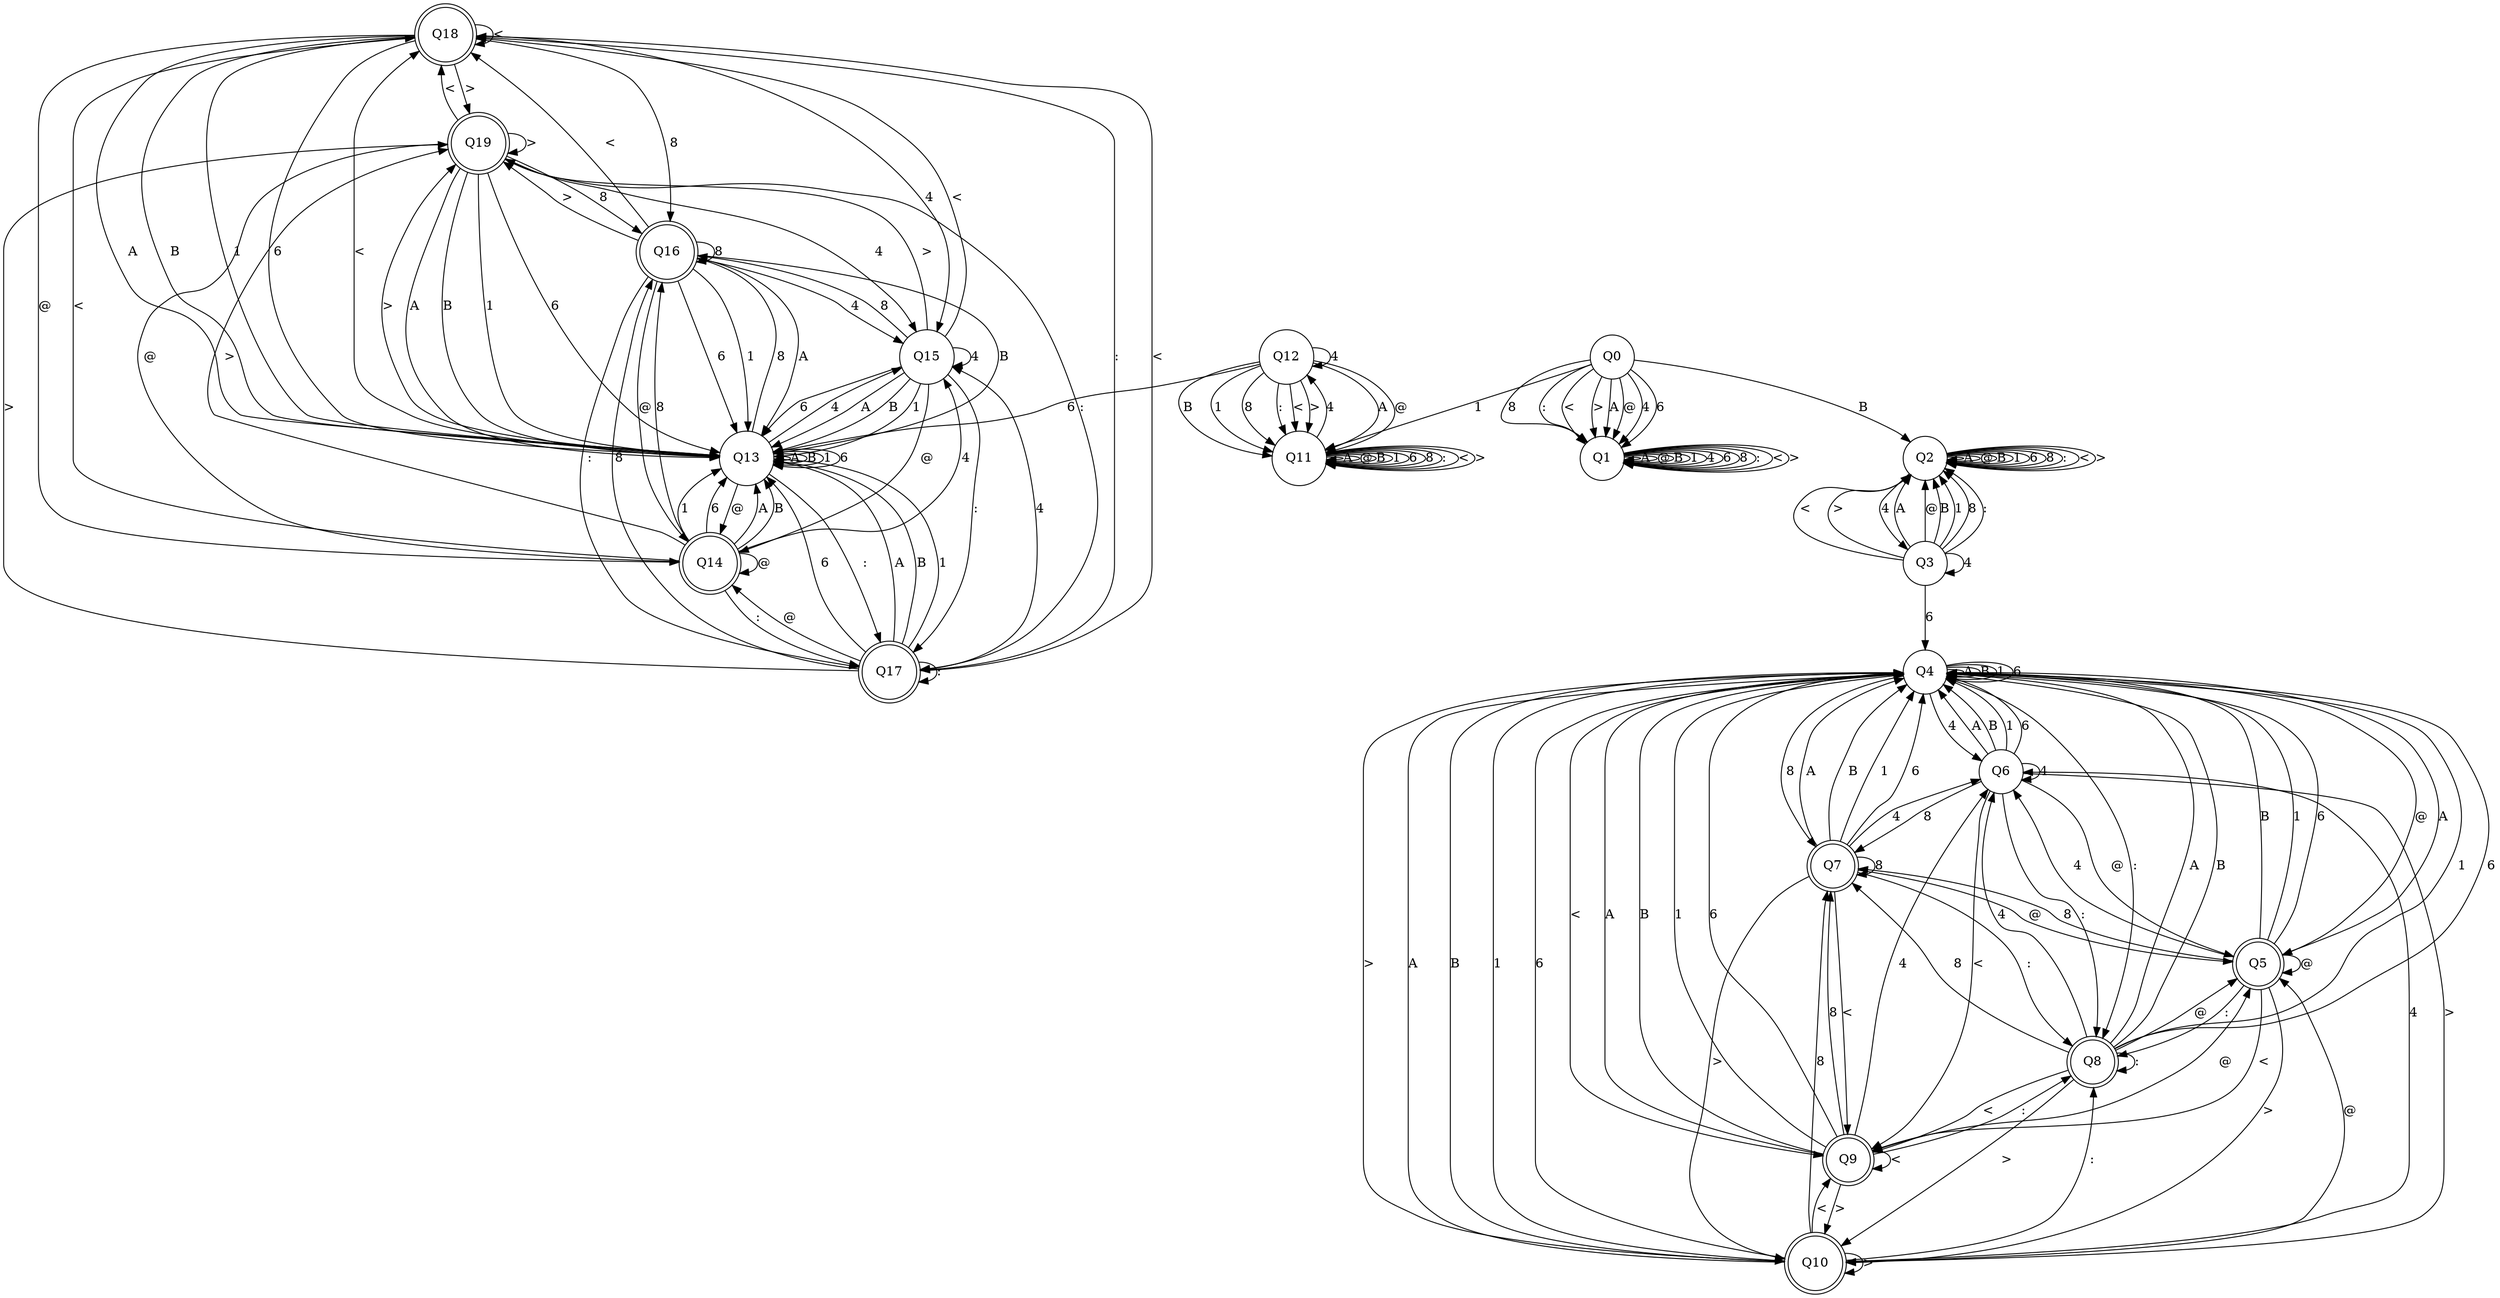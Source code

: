digraph re_dfa {
Q18 [shape=doublecircle];
Q3 [shape=circle];
Q6 [shape=circle];
Q19 [shape=doublecircle];
Q7 [shape=doublecircle];
Q10 [shape=doublecircle];
Q9 [shape=doublecircle];
Q17 [shape=doublecircle];
Q2 [shape=circle];
Q14 [shape=doublecircle];
Q13 [shape=circle];
Q15 [shape=circle];
Q12 [shape=circle];
Q0 [shape=circle];
Q8 [shape=doublecircle];
Q11 [shape=circle];
Q1 [shape=circle];
Q16 [shape=doublecircle];
Q4 [shape=circle];
Q5 [shape=doublecircle];
Q18 -> Q13  [label=A];
Q18 -> Q14  [label="@"];
Q18 -> Q13  [label=B];
Q18 -> Q13  [label=1];
Q18 -> Q15  [label=4];
Q18 -> Q13  [label=6];
Q18 -> Q16  [label=8];
Q18 -> Q17  [label=":"];
Q18 -> Q18  [label="<"];
Q18 -> Q19  [label=">"];
Q3 -> Q2  [label=A];
Q3 -> Q2  [label="@"];
Q3 -> Q2  [label=B];
Q3 -> Q2  [label=1];
Q3 -> Q3  [label=4];
Q3 -> Q4  [label=6];
Q3 -> Q2  [label=8];
Q3 -> Q2  [label=":"];
Q3 -> Q2  [label="<"];
Q3 -> Q2  [label=">"];
Q6 -> Q4  [label=A];
Q6 -> Q5  [label="@"];
Q6 -> Q4  [label=B];
Q6 -> Q4  [label=1];
Q6 -> Q6  [label=4];
Q6 -> Q4  [label=6];
Q6 -> Q7  [label=8];
Q6 -> Q8  [label=":"];
Q6 -> Q9  [label="<"];
Q6 -> Q10  [label=">"];
Q19 -> Q13  [label=A];
Q19 -> Q14  [label="@"];
Q19 -> Q13  [label=B];
Q19 -> Q13  [label=1];
Q19 -> Q15  [label=4];
Q19 -> Q13  [label=6];
Q19 -> Q16  [label=8];
Q19 -> Q17  [label=":"];
Q19 -> Q18  [label="<"];
Q19 -> Q19  [label=">"];
Q7 -> Q4  [label=A];
Q7 -> Q5  [label="@"];
Q7 -> Q4  [label=B];
Q7 -> Q4  [label=1];
Q7 -> Q6  [label=4];
Q7 -> Q4  [label=6];
Q7 -> Q7  [label=8];
Q7 -> Q8  [label=":"];
Q7 -> Q9  [label="<"];
Q7 -> Q10  [label=">"];
Q10 -> Q4  [label=A];
Q10 -> Q5  [label="@"];
Q10 -> Q4  [label=B];
Q10 -> Q4  [label=1];
Q10 -> Q6  [label=4];
Q10 -> Q4  [label=6];
Q10 -> Q7  [label=8];
Q10 -> Q8  [label=":"];
Q10 -> Q9  [label="<"];
Q10 -> Q10  [label=">"];
Q9 -> Q4  [label=A];
Q9 -> Q5  [label="@"];
Q9 -> Q4  [label=B];
Q9 -> Q4  [label=1];
Q9 -> Q6  [label=4];
Q9 -> Q4  [label=6];
Q9 -> Q7  [label=8];
Q9 -> Q8  [label=":"];
Q9 -> Q9  [label="<"];
Q9 -> Q10  [label=">"];
Q17 -> Q13  [label=A];
Q17 -> Q14  [label="@"];
Q17 -> Q13  [label=B];
Q17 -> Q13  [label=1];
Q17 -> Q15  [label=4];
Q17 -> Q13  [label=6];
Q17 -> Q16  [label=8];
Q17 -> Q17  [label=":"];
Q17 -> Q18  [label="<"];
Q17 -> Q19  [label=">"];
Q2 -> Q2  [label=A];
Q2 -> Q2  [label="@"];
Q2 -> Q2  [label=B];
Q2 -> Q2  [label=1];
Q2 -> Q3  [label=4];
Q2 -> Q2  [label=6];
Q2 -> Q2  [label=8];
Q2 -> Q2  [label=":"];
Q2 -> Q2  [label="<"];
Q2 -> Q2  [label=">"];
Q14 -> Q13  [label=A];
Q14 -> Q14  [label="@"];
Q14 -> Q13  [label=B];
Q14 -> Q13  [label=1];
Q14 -> Q15  [label=4];
Q14 -> Q13  [label=6];
Q14 -> Q16  [label=8];
Q14 -> Q17  [label=":"];
Q14 -> Q18  [label="<"];
Q14 -> Q19  [label=">"];
Q13 -> Q13  [label=A];
Q13 -> Q14  [label="@"];
Q13 -> Q13  [label=B];
Q13 -> Q13  [label=1];
Q13 -> Q15  [label=4];
Q13 -> Q13  [label=6];
Q13 -> Q16  [label=8];
Q13 -> Q17  [label=":"];
Q13 -> Q18  [label="<"];
Q13 -> Q19  [label=">"];
Q15 -> Q13  [label=A];
Q15 -> Q14  [label="@"];
Q15 -> Q13  [label=B];
Q15 -> Q13  [label=1];
Q15 -> Q15  [label=4];
Q15 -> Q13  [label=6];
Q15 -> Q16  [label=8];
Q15 -> Q17  [label=":"];
Q15 -> Q18  [label="<"];
Q15 -> Q19  [label=">"];
Q12 -> Q11  [label=A];
Q12 -> Q11  [label="@"];
Q12 -> Q11  [label=B];
Q12 -> Q11  [label=1];
Q12 -> Q12  [label=4];
Q12 -> Q13  [label=6];
Q12 -> Q11  [label=8];
Q12 -> Q11  [label=":"];
Q12 -> Q11  [label="<"];
Q12 -> Q11  [label=">"];
Q0 -> Q1  [label=A];
Q0 -> Q1  [label="@"];
Q0 -> Q2  [label=B];
Q0 -> Q11  [label=1];
Q0 -> Q1  [label=4];
Q0 -> Q1  [label=6];
Q0 -> Q1  [label=8];
Q0 -> Q1  [label=":"];
Q0 -> Q1  [label="<"];
Q0 -> Q1  [label=">"];
Q8 -> Q4  [label=A];
Q8 -> Q5  [label="@"];
Q8 -> Q4  [label=B];
Q8 -> Q4  [label=1];
Q8 -> Q6  [label=4];
Q8 -> Q4  [label=6];
Q8 -> Q7  [label=8];
Q8 -> Q8  [label=":"];
Q8 -> Q9  [label="<"];
Q8 -> Q10  [label=">"];
Q11 -> Q11  [label=A];
Q11 -> Q11  [label="@"];
Q11 -> Q11  [label=B];
Q11 -> Q11  [label=1];
Q11 -> Q12  [label=4];
Q11 -> Q11  [label=6];
Q11 -> Q11  [label=8];
Q11 -> Q11  [label=":"];
Q11 -> Q11  [label="<"];
Q11 -> Q11  [label=">"];
Q1 -> Q1  [label=A];
Q1 -> Q1  [label="@"];
Q1 -> Q1  [label=B];
Q1 -> Q1  [label=1];
Q1 -> Q1  [label=4];
Q1 -> Q1  [label=6];
Q1 -> Q1  [label=8];
Q1 -> Q1  [label=":"];
Q1 -> Q1  [label="<"];
Q1 -> Q1  [label=">"];
Q16 -> Q13  [label=A];
Q16 -> Q14  [label="@"];
Q16 -> Q13  [label=B];
Q16 -> Q13  [label=1];
Q16 -> Q15  [label=4];
Q16 -> Q13  [label=6];
Q16 -> Q16  [label=8];
Q16 -> Q17  [label=":"];
Q16 -> Q18  [label="<"];
Q16 -> Q19  [label=">"];
Q4 -> Q4  [label=A];
Q4 -> Q5  [label="@"];
Q4 -> Q4  [label=B];
Q4 -> Q4  [label=1];
Q4 -> Q6  [label=4];
Q4 -> Q4  [label=6];
Q4 -> Q7  [label=8];
Q4 -> Q8  [label=":"];
Q4 -> Q9  [label="<"];
Q4 -> Q10  [label=">"];
Q5 -> Q4  [label=A];
Q5 -> Q5  [label="@"];
Q5 -> Q4  [label=B];
Q5 -> Q4  [label=1];
Q5 -> Q6  [label=4];
Q5 -> Q4  [label=6];
Q5 -> Q7  [label=8];
Q5 -> Q8  [label=":"];
Q5 -> Q9  [label="<"];
Q5 -> Q10  [label=">"];
}
